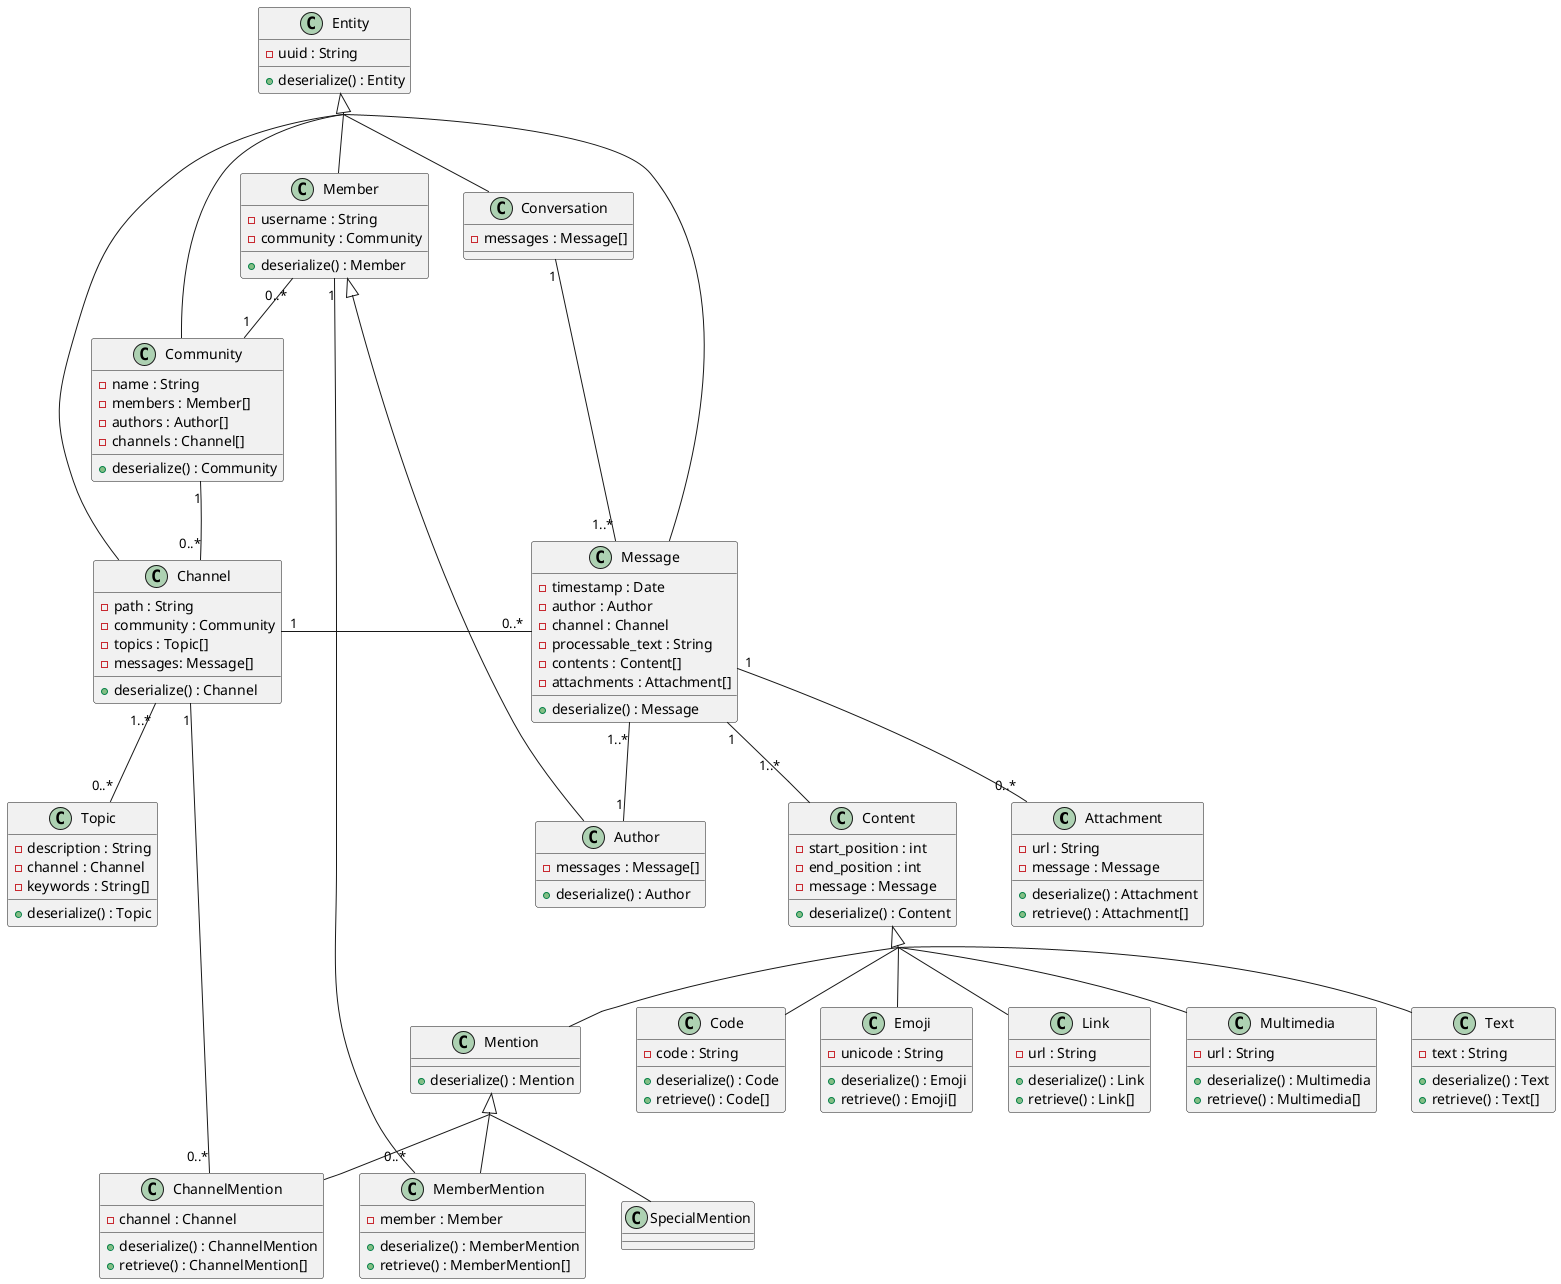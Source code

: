 @startuml

skinparam groupInheritance 2


class Attachment {
  - url : String
  - message : Message
  + deserialize() : Attachment
  + retrieve() : Attachment[]
}

class Author {
  - messages : Message[]
  + deserialize() : Author
}

class Channel {
  - path : String
  - community : Community
  - topics : Topic[]
  - messages: Message[]
  + deserialize() : Channel
}

class ChannelMention {
  - channel : Channel
  + deserialize() : ChannelMention
  + retrieve() : ChannelMention[]
}

class Code {
  - code : String
  + deserialize() : Code
  + retrieve() : Code[]
}

class Community {
  - name : String
  - members : Member[]
  - authors : Author[]
  - channels : Channel[]
  + deserialize() : Community
}

class Content {
  - start_position : int
  - end_position : int
  - message : Message
  + deserialize() : Content
}

class Conversation {
  - messages : Message[]
}

class Emoji {
  - unicode : String
  + deserialize() : Emoji
  + retrieve() : Emoji[]
}

class Entity {
  - uuid : String
  + deserialize() : Entity
}

class Link {
  - url : String
  + deserialize() : Link
  + retrieve() : Link[]
}

class Member {
  - username : String
  - community : Community
  + deserialize() : Member
}

class MemberMention {
  - member : Member
  + deserialize() : MemberMention
  + retrieve() : MemberMention[]
}

class Mention {
  + deserialize() : Mention
}

class Message {
  - timestamp : Date
  - author : Author
  - channel : Channel
  - processable_text : String
  - contents : Content[]
  - attachments : Attachment[]
  + deserialize() : Message
}

class Multimedia {
  - url : String
  + deserialize() : Multimedia
  + retrieve() : Multimedia[]
}

class SpecialMention

class Text {
  - text : String
  + deserialize() : Text
  + retrieve() : Text[]
}

class Topic {
  - description : String
  - channel : Channel
  - keywords : String[]
  + deserialize() : Topic
}


Member "0..*" -- "1" Community
Channel "0..*" -- "1" Community

Entity <|-down- Member
Entity <|-down- Message
Entity <|-down- Channel
Entity <|-down- Community
Entity <|-down- Conversation

Member <|-down- Author

Message "1" -down- "1..*" Content
Message "1..*" -down- "1" Author
Message "1" -down- "0..*" Attachment
Channel "1" -right- "0..*" Message
Channel "1..*" -down- "0..*" Topic
Channel -up[hidden]- Community
Conversation -left[hidden]- Member
Conversation "1" -- "1..*" Message

Content <|-down- Code
Content <|-down- Link
Content <|-down- Text
Content <|-down- Emoji
Content <|-down- Mention
Content <|-down- Multimedia

Mention <|-down- MemberMention
Mention <|-down- SpecialMention
Mention <|-down- ChannelMention

Member "1" -- "0..*" MemberMention
ChannelMention "0..*" -- "1" Channel

@enduml